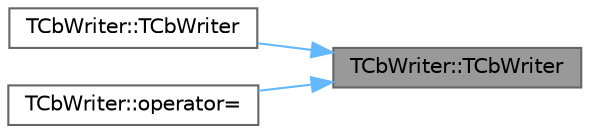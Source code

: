 digraph "TCbWriter::TCbWriter"
{
 // INTERACTIVE_SVG=YES
 // LATEX_PDF_SIZE
  bgcolor="transparent";
  edge [fontname=Helvetica,fontsize=10,labelfontname=Helvetica,labelfontsize=10];
  node [fontname=Helvetica,fontsize=10,shape=box,height=0.2,width=0.4];
  rankdir="RL";
  Node1 [id="Node000001",label="TCbWriter::TCbWriter",height=0.2,width=0.4,color="gray40", fillcolor="grey60", style="filled", fontcolor="black",tooltip=" "];
  Node1 -> Node2 [id="edge1_Node000001_Node000002",dir="back",color="steelblue1",style="solid",tooltip=" "];
  Node2 [id="Node000002",label="TCbWriter::TCbWriter",height=0.2,width=0.4,color="grey40", fillcolor="white", style="filled",URL="$df/d60/classTCbWriter.html#ad2f22d3383fe42eb409328c09e53306c",tooltip=" "];
  Node1 -> Node3 [id="edge2_Node000001_Node000003",dir="back",color="steelblue1",style="solid",tooltip=" "];
  Node3 [id="Node000003",label="TCbWriter::operator=",height=0.2,width=0.4,color="grey40", fillcolor="white", style="filled",URL="$df/d60/classTCbWriter.html#a74ff329b6293db7cec5cc96c0d4e13cc",tooltip=" "];
}
